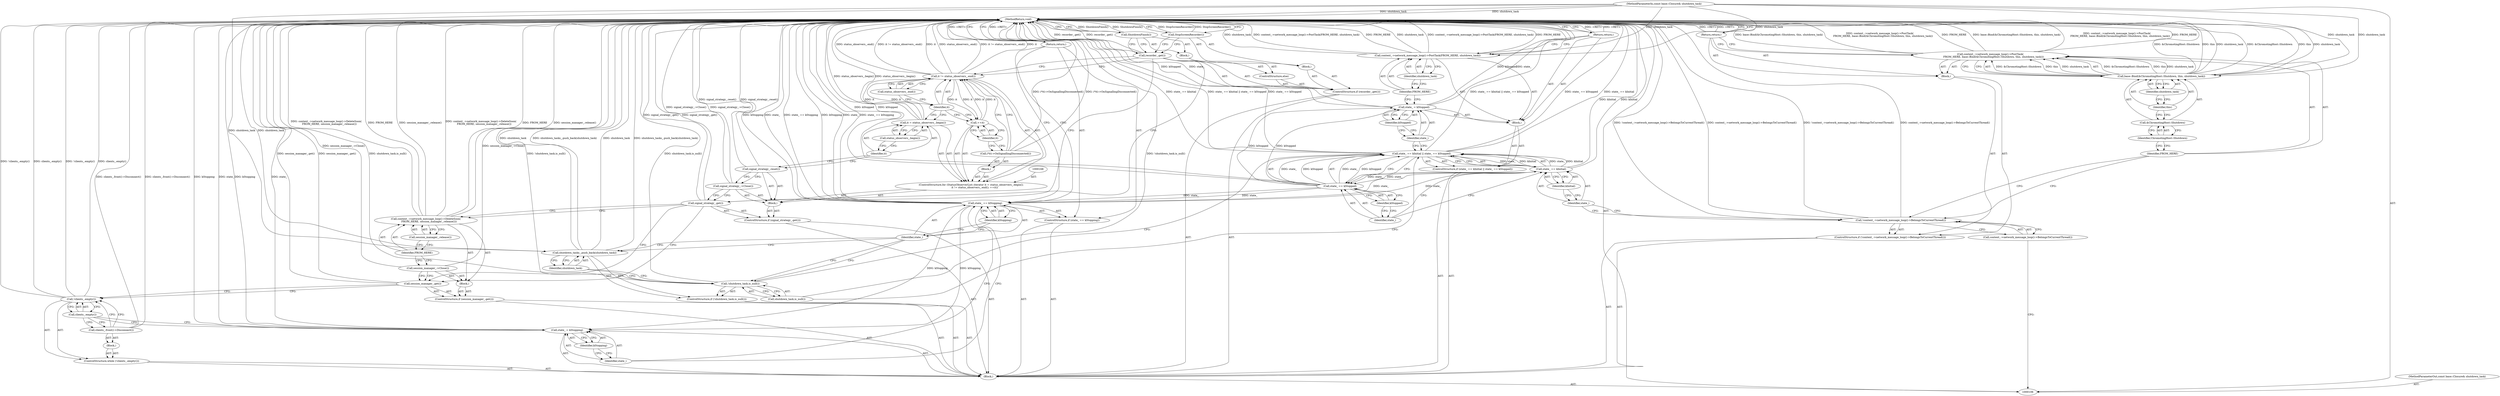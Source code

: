 digraph "0_Chrome_a46bcef82b29d30836a0f26226e3d4aca4fa9612_10" {
"1000186" [label="(MethodReturn,void)"];
"1000107" [label="(MethodParameterIn,const base::Closure& shutdown_task)"];
"1000292" [label="(MethodParameterOut,const base::Closure& shutdown_task)"];
"1000108" [label="(Block,)"];
"1000133" [label="(Call,context_->network_message_loop()->PostTask(FROM_HERE, shutdown_task))"];
"1000134" [label="(Identifier,FROM_HERE)"];
"1000135" [label="(Identifier,shutdown_task)"];
"1000136" [label="(Return,return;)"];
"1000137" [label="(ControlStructure,if (!shutdown_task.is_null()))"];
"1000138" [label="(Call,!shutdown_task.is_null())"];
"1000139" [label="(Call,shutdown_task.is_null())"];
"1000141" [label="(Identifier,shutdown_task)"];
"1000140" [label="(Call,shutdown_tasks_.push_back(shutdown_task))"];
"1000145" [label="(Identifier,kStopping)"];
"1000142" [label="(ControlStructure,if (state_ == kStopping))"];
"1000143" [label="(Call,state_ == kStopping)"];
"1000144" [label="(Identifier,state_)"];
"1000146" [label="(Return,return;)"];
"1000149" [label="(Identifier,kStopping)"];
"1000147" [label="(Call,state_ = kStopping)"];
"1000148" [label="(Identifier,state_)"];
"1000151" [label="(Call,!clients_.empty())"];
"1000152" [label="(Call,clients_.empty())"];
"1000153" [label="(Block,)"];
"1000150" [label="(ControlStructure,while (!clients_.empty()))"];
"1000109" [label="(ControlStructure,if (!context_->network_message_loop()->BelongsToCurrentThread()))"];
"1000110" [label="(Call,!context_->network_message_loop()->BelongsToCurrentThread())"];
"1000112" [label="(Block,)"];
"1000111" [label="(Call,context_->network_message_loop()->BelongsToCurrentThread())"];
"1000154" [label="(Call,clients_.front()->Disconnect())"];
"1000155" [label="(ControlStructure,if (session_manager_.get()))"];
"1000157" [label="(Block,)"];
"1000156" [label="(Call,session_manager_.get())"];
"1000158" [label="(Call,session_manager_->Close())"];
"1000113" [label="(Call,context_->network_message_loop()->PostTask(\n        FROM_HERE, base::Bind(&ChromotingHost::Shutdown, this, shutdown_task)))"];
"1000159" [label="(Call,context_->network_message_loop()->DeleteSoon(\n        FROM_HERE, session_manager_.release()))"];
"1000161" [label="(Call,session_manager_.release())"];
"1000160" [label="(Identifier,FROM_HERE)"];
"1000162" [label="(ControlStructure,if (signal_strategy_.get()))"];
"1000164" [label="(Block,)"];
"1000163" [label="(Call,signal_strategy_.get())"];
"1000165" [label="(Call,signal_strategy_->Close())"];
"1000166" [label="(Call,signal_strategy_.reset())"];
"1000169" [label="(Call,it = status_observers_.begin())"];
"1000170" [label="(Identifier,it)"];
"1000167" [label="(ControlStructure,for (StatusObserverList::iterator it = status_observers_.begin();\n         it != status_observers_.end(); ++it))"];
"1000171" [label="(Call,status_observers_.begin())"];
"1000115" [label="(Call,base::Bind(&ChromotingHost::Shutdown, this, shutdown_task))"];
"1000116" [label="(Call,&ChromotingHost::Shutdown)"];
"1000117" [label="(Identifier,ChromotingHost::Shutdown)"];
"1000118" [label="(Identifier,this)"];
"1000119" [label="(Identifier,shutdown_task)"];
"1000114" [label="(Identifier,FROM_HERE)"];
"1000174" [label="(Call,status_observers_.end())"];
"1000175" [label="(Call,++it)"];
"1000176" [label="(Identifier,it)"];
"1000177" [label="(Block,)"];
"1000172" [label="(Call,it != status_observers_.end())"];
"1000173" [label="(Identifier,it)"];
"1000178" [label="(Call,(*it)->OnSignallingDisconnected())"];
"1000179" [label="(ControlStructure,if (recorder_.get()))"];
"1000181" [label="(Block,)"];
"1000180" [label="(Call,recorder_.get())"];
"1000182" [label="(Call,StopScreenRecorder())"];
"1000183" [label="(ControlStructure,else)"];
"1000184" [label="(Block,)"];
"1000185" [label="(Call,ShutdownFinish())"];
"1000120" [label="(Return,return;)"];
"1000125" [label="(Identifier,kInitial)"];
"1000121" [label="(ControlStructure,if (state_ == kInitial || state_ == kStopped))"];
"1000126" [label="(Call,state_ == kStopped)"];
"1000127" [label="(Identifier,state_)"];
"1000128" [label="(Identifier,kStopped)"];
"1000129" [label="(Block,)"];
"1000122" [label="(Call,state_ == kInitial || state_ == kStopped)"];
"1000123" [label="(Call,state_ == kInitial)"];
"1000124" [label="(Identifier,state_)"];
"1000132" [label="(Identifier,kStopped)"];
"1000130" [label="(Call,state_ = kStopped)"];
"1000131" [label="(Identifier,state_)"];
"1000186" -> "1000106"  [label="AST: "];
"1000186" -> "1000120"  [label="CFG: "];
"1000186" -> "1000136"  [label="CFG: "];
"1000186" -> "1000146"  [label="CFG: "];
"1000186" -> "1000182"  [label="CFG: "];
"1000186" -> "1000185"  [label="CFG: "];
"1000136" -> "1000186"  [label="DDG: <RET>"];
"1000120" -> "1000186"  [label="DDG: <RET>"];
"1000146" -> "1000186"  [label="DDG: <RET>"];
"1000172" -> "1000186"  [label="DDG: it != status_observers_.end()"];
"1000172" -> "1000186"  [label="DDG: it"];
"1000172" -> "1000186"  [label="DDG: status_observers_.end()"];
"1000123" -> "1000186"  [label="DDG: kInitial"];
"1000185" -> "1000186"  [label="DDG: ShutdownFinish()"];
"1000115" -> "1000186"  [label="DDG: this"];
"1000115" -> "1000186"  [label="DDG: shutdown_task"];
"1000115" -> "1000186"  [label="DDG: &ChromotingHost::Shutdown"];
"1000133" -> "1000186"  [label="DDG: context_->network_message_loop()->PostTask(FROM_HERE, shutdown_task)"];
"1000133" -> "1000186"  [label="DDG: FROM_HERE"];
"1000133" -> "1000186"  [label="DDG: shutdown_task"];
"1000154" -> "1000186"  [label="DDG: clients_.front()->Disconnect()"];
"1000163" -> "1000186"  [label="DDG: signal_strategy_.get()"];
"1000182" -> "1000186"  [label="DDG: StopScreenRecorder()"];
"1000178" -> "1000186"  [label="DDG: (*it)->OnSignallingDisconnected()"];
"1000159" -> "1000186"  [label="DDG: context_->network_message_loop()->DeleteSoon(\n        FROM_HERE, session_manager_.release())"];
"1000159" -> "1000186"  [label="DDG: FROM_HERE"];
"1000159" -> "1000186"  [label="DDG: session_manager_.release()"];
"1000122" -> "1000186"  [label="DDG: state_ == kStopped"];
"1000122" -> "1000186"  [label="DDG: state_ == kInitial"];
"1000122" -> "1000186"  [label="DDG: state_ == kInitial || state_ == kStopped"];
"1000107" -> "1000186"  [label="DDG: shutdown_task"];
"1000151" -> "1000186"  [label="DDG: !clients_.empty()"];
"1000151" -> "1000186"  [label="DDG: clients_.empty()"];
"1000113" -> "1000186"  [label="DDG: FROM_HERE"];
"1000113" -> "1000186"  [label="DDG: base::Bind(&ChromotingHost::Shutdown, this, shutdown_task)"];
"1000113" -> "1000186"  [label="DDG: context_->network_message_loop()->PostTask(\n        FROM_HERE, base::Bind(&ChromotingHost::Shutdown, this, shutdown_task))"];
"1000130" -> "1000186"  [label="DDG: kStopped"];
"1000130" -> "1000186"  [label="DDG: state_"];
"1000140" -> "1000186"  [label="DDG: shutdown_task"];
"1000140" -> "1000186"  [label="DDG: shutdown_tasks_.push_back(shutdown_task)"];
"1000138" -> "1000186"  [label="DDG: shutdown_task.is_null()"];
"1000138" -> "1000186"  [label="DDG: !shutdown_task.is_null()"];
"1000166" -> "1000186"  [label="DDG: signal_strategy_.reset()"];
"1000158" -> "1000186"  [label="DDG: session_manager_->Close()"];
"1000143" -> "1000186"  [label="DDG: state_"];
"1000143" -> "1000186"  [label="DDG: state_ == kStopping"];
"1000143" -> "1000186"  [label="DDG: kStopping"];
"1000180" -> "1000186"  [label="DDG: recorder_.get()"];
"1000147" -> "1000186"  [label="DDG: kStopping"];
"1000147" -> "1000186"  [label="DDG: state_"];
"1000110" -> "1000186"  [label="DDG: !context_->network_message_loop()->BelongsToCurrentThread()"];
"1000110" -> "1000186"  [label="DDG: context_->network_message_loop()->BelongsToCurrentThread()"];
"1000169" -> "1000186"  [label="DDG: status_observers_.begin()"];
"1000126" -> "1000186"  [label="DDG: kStopped"];
"1000156" -> "1000186"  [label="DDG: session_manager_.get()"];
"1000165" -> "1000186"  [label="DDG: signal_strategy_->Close()"];
"1000107" -> "1000106"  [label="AST: "];
"1000107" -> "1000186"  [label="DDG: shutdown_task"];
"1000107" -> "1000115"  [label="DDG: shutdown_task"];
"1000107" -> "1000133"  [label="DDG: shutdown_task"];
"1000107" -> "1000140"  [label="DDG: shutdown_task"];
"1000292" -> "1000106"  [label="AST: "];
"1000108" -> "1000106"  [label="AST: "];
"1000109" -> "1000108"  [label="AST: "];
"1000121" -> "1000108"  [label="AST: "];
"1000137" -> "1000108"  [label="AST: "];
"1000142" -> "1000108"  [label="AST: "];
"1000147" -> "1000108"  [label="AST: "];
"1000150" -> "1000108"  [label="AST: "];
"1000155" -> "1000108"  [label="AST: "];
"1000162" -> "1000108"  [label="AST: "];
"1000179" -> "1000108"  [label="AST: "];
"1000133" -> "1000129"  [label="AST: "];
"1000133" -> "1000135"  [label="CFG: "];
"1000134" -> "1000133"  [label="AST: "];
"1000135" -> "1000133"  [label="AST: "];
"1000136" -> "1000133"  [label="CFG: "];
"1000133" -> "1000186"  [label="DDG: context_->network_message_loop()->PostTask(FROM_HERE, shutdown_task)"];
"1000133" -> "1000186"  [label="DDG: FROM_HERE"];
"1000133" -> "1000186"  [label="DDG: shutdown_task"];
"1000107" -> "1000133"  [label="DDG: shutdown_task"];
"1000134" -> "1000133"  [label="AST: "];
"1000134" -> "1000130"  [label="CFG: "];
"1000135" -> "1000134"  [label="CFG: "];
"1000135" -> "1000133"  [label="AST: "];
"1000135" -> "1000134"  [label="CFG: "];
"1000133" -> "1000135"  [label="CFG: "];
"1000136" -> "1000129"  [label="AST: "];
"1000136" -> "1000133"  [label="CFG: "];
"1000186" -> "1000136"  [label="CFG: "];
"1000136" -> "1000186"  [label="DDG: <RET>"];
"1000137" -> "1000108"  [label="AST: "];
"1000138" -> "1000137"  [label="AST: "];
"1000140" -> "1000137"  [label="AST: "];
"1000138" -> "1000137"  [label="AST: "];
"1000138" -> "1000139"  [label="CFG: "];
"1000139" -> "1000138"  [label="AST: "];
"1000141" -> "1000138"  [label="CFG: "];
"1000144" -> "1000138"  [label="CFG: "];
"1000138" -> "1000186"  [label="DDG: shutdown_task.is_null()"];
"1000138" -> "1000186"  [label="DDG: !shutdown_task.is_null()"];
"1000139" -> "1000138"  [label="AST: "];
"1000139" -> "1000122"  [label="CFG: "];
"1000138" -> "1000139"  [label="CFG: "];
"1000141" -> "1000140"  [label="AST: "];
"1000141" -> "1000138"  [label="CFG: "];
"1000140" -> "1000141"  [label="CFG: "];
"1000140" -> "1000137"  [label="AST: "];
"1000140" -> "1000141"  [label="CFG: "];
"1000141" -> "1000140"  [label="AST: "];
"1000144" -> "1000140"  [label="CFG: "];
"1000140" -> "1000186"  [label="DDG: shutdown_task"];
"1000140" -> "1000186"  [label="DDG: shutdown_tasks_.push_back(shutdown_task)"];
"1000107" -> "1000140"  [label="DDG: shutdown_task"];
"1000145" -> "1000143"  [label="AST: "];
"1000145" -> "1000144"  [label="CFG: "];
"1000143" -> "1000145"  [label="CFG: "];
"1000142" -> "1000108"  [label="AST: "];
"1000143" -> "1000142"  [label="AST: "];
"1000146" -> "1000142"  [label="AST: "];
"1000143" -> "1000142"  [label="AST: "];
"1000143" -> "1000145"  [label="CFG: "];
"1000144" -> "1000143"  [label="AST: "];
"1000145" -> "1000143"  [label="AST: "];
"1000146" -> "1000143"  [label="CFG: "];
"1000148" -> "1000143"  [label="CFG: "];
"1000143" -> "1000186"  [label="DDG: state_"];
"1000143" -> "1000186"  [label="DDG: state_ == kStopping"];
"1000143" -> "1000186"  [label="DDG: kStopping"];
"1000126" -> "1000143"  [label="DDG: state_"];
"1000123" -> "1000143"  [label="DDG: state_"];
"1000143" -> "1000147"  [label="DDG: kStopping"];
"1000144" -> "1000143"  [label="AST: "];
"1000144" -> "1000140"  [label="CFG: "];
"1000144" -> "1000138"  [label="CFG: "];
"1000145" -> "1000144"  [label="CFG: "];
"1000146" -> "1000142"  [label="AST: "];
"1000146" -> "1000143"  [label="CFG: "];
"1000186" -> "1000146"  [label="CFG: "];
"1000146" -> "1000186"  [label="DDG: <RET>"];
"1000149" -> "1000147"  [label="AST: "];
"1000149" -> "1000148"  [label="CFG: "];
"1000147" -> "1000149"  [label="CFG: "];
"1000147" -> "1000108"  [label="AST: "];
"1000147" -> "1000149"  [label="CFG: "];
"1000148" -> "1000147"  [label="AST: "];
"1000149" -> "1000147"  [label="AST: "];
"1000152" -> "1000147"  [label="CFG: "];
"1000147" -> "1000186"  [label="DDG: kStopping"];
"1000147" -> "1000186"  [label="DDG: state_"];
"1000143" -> "1000147"  [label="DDG: kStopping"];
"1000148" -> "1000147"  [label="AST: "];
"1000148" -> "1000143"  [label="CFG: "];
"1000149" -> "1000148"  [label="CFG: "];
"1000151" -> "1000150"  [label="AST: "];
"1000151" -> "1000152"  [label="CFG: "];
"1000152" -> "1000151"  [label="AST: "];
"1000154" -> "1000151"  [label="CFG: "];
"1000156" -> "1000151"  [label="CFG: "];
"1000151" -> "1000186"  [label="DDG: !clients_.empty()"];
"1000151" -> "1000186"  [label="DDG: clients_.empty()"];
"1000152" -> "1000151"  [label="AST: "];
"1000152" -> "1000154"  [label="CFG: "];
"1000152" -> "1000147"  [label="CFG: "];
"1000151" -> "1000152"  [label="CFG: "];
"1000153" -> "1000150"  [label="AST: "];
"1000154" -> "1000153"  [label="AST: "];
"1000150" -> "1000108"  [label="AST: "];
"1000151" -> "1000150"  [label="AST: "];
"1000153" -> "1000150"  [label="AST: "];
"1000109" -> "1000108"  [label="AST: "];
"1000110" -> "1000109"  [label="AST: "];
"1000112" -> "1000109"  [label="AST: "];
"1000110" -> "1000109"  [label="AST: "];
"1000110" -> "1000111"  [label="CFG: "];
"1000111" -> "1000110"  [label="AST: "];
"1000114" -> "1000110"  [label="CFG: "];
"1000124" -> "1000110"  [label="CFG: "];
"1000110" -> "1000186"  [label="DDG: !context_->network_message_loop()->BelongsToCurrentThread()"];
"1000110" -> "1000186"  [label="DDG: context_->network_message_loop()->BelongsToCurrentThread()"];
"1000112" -> "1000109"  [label="AST: "];
"1000113" -> "1000112"  [label="AST: "];
"1000120" -> "1000112"  [label="AST: "];
"1000111" -> "1000110"  [label="AST: "];
"1000111" -> "1000106"  [label="CFG: "];
"1000110" -> "1000111"  [label="CFG: "];
"1000154" -> "1000153"  [label="AST: "];
"1000154" -> "1000151"  [label="CFG: "];
"1000152" -> "1000154"  [label="CFG: "];
"1000154" -> "1000186"  [label="DDG: clients_.front()->Disconnect()"];
"1000155" -> "1000108"  [label="AST: "];
"1000156" -> "1000155"  [label="AST: "];
"1000157" -> "1000155"  [label="AST: "];
"1000157" -> "1000155"  [label="AST: "];
"1000158" -> "1000157"  [label="AST: "];
"1000159" -> "1000157"  [label="AST: "];
"1000156" -> "1000155"  [label="AST: "];
"1000156" -> "1000151"  [label="CFG: "];
"1000158" -> "1000156"  [label="CFG: "];
"1000163" -> "1000156"  [label="CFG: "];
"1000156" -> "1000186"  [label="DDG: session_manager_.get()"];
"1000158" -> "1000157"  [label="AST: "];
"1000158" -> "1000156"  [label="CFG: "];
"1000160" -> "1000158"  [label="CFG: "];
"1000158" -> "1000186"  [label="DDG: session_manager_->Close()"];
"1000113" -> "1000112"  [label="AST: "];
"1000113" -> "1000115"  [label="CFG: "];
"1000114" -> "1000113"  [label="AST: "];
"1000115" -> "1000113"  [label="AST: "];
"1000120" -> "1000113"  [label="CFG: "];
"1000113" -> "1000186"  [label="DDG: FROM_HERE"];
"1000113" -> "1000186"  [label="DDG: base::Bind(&ChromotingHost::Shutdown, this, shutdown_task)"];
"1000113" -> "1000186"  [label="DDG: context_->network_message_loop()->PostTask(\n        FROM_HERE, base::Bind(&ChromotingHost::Shutdown, this, shutdown_task))"];
"1000115" -> "1000113"  [label="DDG: &ChromotingHost::Shutdown"];
"1000115" -> "1000113"  [label="DDG: this"];
"1000115" -> "1000113"  [label="DDG: shutdown_task"];
"1000159" -> "1000157"  [label="AST: "];
"1000159" -> "1000161"  [label="CFG: "];
"1000160" -> "1000159"  [label="AST: "];
"1000161" -> "1000159"  [label="AST: "];
"1000163" -> "1000159"  [label="CFG: "];
"1000159" -> "1000186"  [label="DDG: context_->network_message_loop()->DeleteSoon(\n        FROM_HERE, session_manager_.release())"];
"1000159" -> "1000186"  [label="DDG: FROM_HERE"];
"1000159" -> "1000186"  [label="DDG: session_manager_.release()"];
"1000161" -> "1000159"  [label="AST: "];
"1000161" -> "1000160"  [label="CFG: "];
"1000159" -> "1000161"  [label="CFG: "];
"1000160" -> "1000159"  [label="AST: "];
"1000160" -> "1000158"  [label="CFG: "];
"1000161" -> "1000160"  [label="CFG: "];
"1000162" -> "1000108"  [label="AST: "];
"1000163" -> "1000162"  [label="AST: "];
"1000164" -> "1000162"  [label="AST: "];
"1000164" -> "1000162"  [label="AST: "];
"1000165" -> "1000164"  [label="AST: "];
"1000166" -> "1000164"  [label="AST: "];
"1000167" -> "1000164"  [label="AST: "];
"1000163" -> "1000162"  [label="AST: "];
"1000163" -> "1000159"  [label="CFG: "];
"1000163" -> "1000156"  [label="CFG: "];
"1000165" -> "1000163"  [label="CFG: "];
"1000180" -> "1000163"  [label="CFG: "];
"1000163" -> "1000186"  [label="DDG: signal_strategy_.get()"];
"1000165" -> "1000164"  [label="AST: "];
"1000165" -> "1000163"  [label="CFG: "];
"1000166" -> "1000165"  [label="CFG: "];
"1000165" -> "1000186"  [label="DDG: signal_strategy_->Close()"];
"1000166" -> "1000164"  [label="AST: "];
"1000166" -> "1000165"  [label="CFG: "];
"1000170" -> "1000166"  [label="CFG: "];
"1000166" -> "1000186"  [label="DDG: signal_strategy_.reset()"];
"1000169" -> "1000167"  [label="AST: "];
"1000169" -> "1000171"  [label="CFG: "];
"1000170" -> "1000169"  [label="AST: "];
"1000171" -> "1000169"  [label="AST: "];
"1000173" -> "1000169"  [label="CFG: "];
"1000169" -> "1000186"  [label="DDG: status_observers_.begin()"];
"1000169" -> "1000172"  [label="DDG: it"];
"1000170" -> "1000169"  [label="AST: "];
"1000170" -> "1000166"  [label="CFG: "];
"1000171" -> "1000170"  [label="CFG: "];
"1000167" -> "1000164"  [label="AST: "];
"1000168" -> "1000167"  [label="AST: "];
"1000169" -> "1000167"  [label="AST: "];
"1000172" -> "1000167"  [label="AST: "];
"1000175" -> "1000167"  [label="AST: "];
"1000177" -> "1000167"  [label="AST: "];
"1000171" -> "1000169"  [label="AST: "];
"1000171" -> "1000170"  [label="CFG: "];
"1000169" -> "1000171"  [label="CFG: "];
"1000115" -> "1000113"  [label="AST: "];
"1000115" -> "1000119"  [label="CFG: "];
"1000116" -> "1000115"  [label="AST: "];
"1000118" -> "1000115"  [label="AST: "];
"1000119" -> "1000115"  [label="AST: "];
"1000113" -> "1000115"  [label="CFG: "];
"1000115" -> "1000186"  [label="DDG: this"];
"1000115" -> "1000186"  [label="DDG: shutdown_task"];
"1000115" -> "1000186"  [label="DDG: &ChromotingHost::Shutdown"];
"1000115" -> "1000113"  [label="DDG: &ChromotingHost::Shutdown"];
"1000115" -> "1000113"  [label="DDG: this"];
"1000115" -> "1000113"  [label="DDG: shutdown_task"];
"1000107" -> "1000115"  [label="DDG: shutdown_task"];
"1000116" -> "1000115"  [label="AST: "];
"1000116" -> "1000117"  [label="CFG: "];
"1000117" -> "1000116"  [label="AST: "];
"1000118" -> "1000116"  [label="CFG: "];
"1000117" -> "1000116"  [label="AST: "];
"1000117" -> "1000114"  [label="CFG: "];
"1000116" -> "1000117"  [label="CFG: "];
"1000118" -> "1000115"  [label="AST: "];
"1000118" -> "1000116"  [label="CFG: "];
"1000119" -> "1000118"  [label="CFG: "];
"1000119" -> "1000115"  [label="AST: "];
"1000119" -> "1000118"  [label="CFG: "];
"1000115" -> "1000119"  [label="CFG: "];
"1000114" -> "1000113"  [label="AST: "];
"1000114" -> "1000110"  [label="CFG: "];
"1000117" -> "1000114"  [label="CFG: "];
"1000174" -> "1000172"  [label="AST: "];
"1000174" -> "1000173"  [label="CFG: "];
"1000172" -> "1000174"  [label="CFG: "];
"1000175" -> "1000167"  [label="AST: "];
"1000175" -> "1000176"  [label="CFG: "];
"1000176" -> "1000175"  [label="AST: "];
"1000173" -> "1000175"  [label="CFG: "];
"1000175" -> "1000172"  [label="DDG: it"];
"1000172" -> "1000175"  [label="DDG: it"];
"1000176" -> "1000175"  [label="AST: "];
"1000176" -> "1000178"  [label="CFG: "];
"1000175" -> "1000176"  [label="CFG: "];
"1000177" -> "1000167"  [label="AST: "];
"1000178" -> "1000177"  [label="AST: "];
"1000172" -> "1000167"  [label="AST: "];
"1000172" -> "1000174"  [label="CFG: "];
"1000173" -> "1000172"  [label="AST: "];
"1000174" -> "1000172"  [label="AST: "];
"1000178" -> "1000172"  [label="CFG: "];
"1000180" -> "1000172"  [label="CFG: "];
"1000172" -> "1000186"  [label="DDG: it != status_observers_.end()"];
"1000172" -> "1000186"  [label="DDG: it"];
"1000172" -> "1000186"  [label="DDG: status_observers_.end()"];
"1000175" -> "1000172"  [label="DDG: it"];
"1000169" -> "1000172"  [label="DDG: it"];
"1000172" -> "1000175"  [label="DDG: it"];
"1000173" -> "1000172"  [label="AST: "];
"1000173" -> "1000169"  [label="CFG: "];
"1000173" -> "1000175"  [label="CFG: "];
"1000174" -> "1000173"  [label="CFG: "];
"1000178" -> "1000177"  [label="AST: "];
"1000178" -> "1000172"  [label="CFG: "];
"1000176" -> "1000178"  [label="CFG: "];
"1000178" -> "1000186"  [label="DDG: (*it)->OnSignallingDisconnected()"];
"1000179" -> "1000108"  [label="AST: "];
"1000180" -> "1000179"  [label="AST: "];
"1000181" -> "1000179"  [label="AST: "];
"1000183" -> "1000179"  [label="AST: "];
"1000181" -> "1000179"  [label="AST: "];
"1000182" -> "1000181"  [label="AST: "];
"1000180" -> "1000179"  [label="AST: "];
"1000180" -> "1000172"  [label="CFG: "];
"1000180" -> "1000163"  [label="CFG: "];
"1000182" -> "1000180"  [label="CFG: "];
"1000185" -> "1000180"  [label="CFG: "];
"1000180" -> "1000186"  [label="DDG: recorder_.get()"];
"1000182" -> "1000181"  [label="AST: "];
"1000182" -> "1000180"  [label="CFG: "];
"1000186" -> "1000182"  [label="CFG: "];
"1000182" -> "1000186"  [label="DDG: StopScreenRecorder()"];
"1000183" -> "1000179"  [label="AST: "];
"1000184" -> "1000183"  [label="AST: "];
"1000184" -> "1000183"  [label="AST: "];
"1000185" -> "1000184"  [label="AST: "];
"1000185" -> "1000184"  [label="AST: "];
"1000185" -> "1000180"  [label="CFG: "];
"1000186" -> "1000185"  [label="CFG: "];
"1000185" -> "1000186"  [label="DDG: ShutdownFinish()"];
"1000120" -> "1000112"  [label="AST: "];
"1000120" -> "1000113"  [label="CFG: "];
"1000186" -> "1000120"  [label="CFG: "];
"1000120" -> "1000186"  [label="DDG: <RET>"];
"1000125" -> "1000123"  [label="AST: "];
"1000125" -> "1000124"  [label="CFG: "];
"1000123" -> "1000125"  [label="CFG: "];
"1000121" -> "1000108"  [label="AST: "];
"1000122" -> "1000121"  [label="AST: "];
"1000129" -> "1000121"  [label="AST: "];
"1000126" -> "1000122"  [label="AST: "];
"1000126" -> "1000128"  [label="CFG: "];
"1000127" -> "1000126"  [label="AST: "];
"1000128" -> "1000126"  [label="AST: "];
"1000122" -> "1000126"  [label="CFG: "];
"1000126" -> "1000186"  [label="DDG: kStopped"];
"1000126" -> "1000122"  [label="DDG: state_"];
"1000126" -> "1000122"  [label="DDG: kStopped"];
"1000123" -> "1000126"  [label="DDG: state_"];
"1000126" -> "1000130"  [label="DDG: kStopped"];
"1000126" -> "1000143"  [label="DDG: state_"];
"1000127" -> "1000126"  [label="AST: "];
"1000127" -> "1000123"  [label="CFG: "];
"1000128" -> "1000127"  [label="CFG: "];
"1000128" -> "1000126"  [label="AST: "];
"1000128" -> "1000127"  [label="CFG: "];
"1000126" -> "1000128"  [label="CFG: "];
"1000129" -> "1000121"  [label="AST: "];
"1000130" -> "1000129"  [label="AST: "];
"1000133" -> "1000129"  [label="AST: "];
"1000136" -> "1000129"  [label="AST: "];
"1000122" -> "1000121"  [label="AST: "];
"1000122" -> "1000123"  [label="CFG: "];
"1000122" -> "1000126"  [label="CFG: "];
"1000123" -> "1000122"  [label="AST: "];
"1000126" -> "1000122"  [label="AST: "];
"1000131" -> "1000122"  [label="CFG: "];
"1000139" -> "1000122"  [label="CFG: "];
"1000122" -> "1000186"  [label="DDG: state_ == kStopped"];
"1000122" -> "1000186"  [label="DDG: state_ == kInitial"];
"1000122" -> "1000186"  [label="DDG: state_ == kInitial || state_ == kStopped"];
"1000123" -> "1000122"  [label="DDG: state_"];
"1000123" -> "1000122"  [label="DDG: kInitial"];
"1000126" -> "1000122"  [label="DDG: state_"];
"1000126" -> "1000122"  [label="DDG: kStopped"];
"1000123" -> "1000122"  [label="AST: "];
"1000123" -> "1000125"  [label="CFG: "];
"1000124" -> "1000123"  [label="AST: "];
"1000125" -> "1000123"  [label="AST: "];
"1000127" -> "1000123"  [label="CFG: "];
"1000122" -> "1000123"  [label="CFG: "];
"1000123" -> "1000186"  [label="DDG: kInitial"];
"1000123" -> "1000122"  [label="DDG: state_"];
"1000123" -> "1000122"  [label="DDG: kInitial"];
"1000123" -> "1000126"  [label="DDG: state_"];
"1000123" -> "1000143"  [label="DDG: state_"];
"1000124" -> "1000123"  [label="AST: "];
"1000124" -> "1000110"  [label="CFG: "];
"1000125" -> "1000124"  [label="CFG: "];
"1000132" -> "1000130"  [label="AST: "];
"1000132" -> "1000131"  [label="CFG: "];
"1000130" -> "1000132"  [label="CFG: "];
"1000130" -> "1000129"  [label="AST: "];
"1000130" -> "1000132"  [label="CFG: "];
"1000131" -> "1000130"  [label="AST: "];
"1000132" -> "1000130"  [label="AST: "];
"1000134" -> "1000130"  [label="CFG: "];
"1000130" -> "1000186"  [label="DDG: kStopped"];
"1000130" -> "1000186"  [label="DDG: state_"];
"1000126" -> "1000130"  [label="DDG: kStopped"];
"1000131" -> "1000130"  [label="AST: "];
"1000131" -> "1000122"  [label="CFG: "];
"1000132" -> "1000131"  [label="CFG: "];
}
